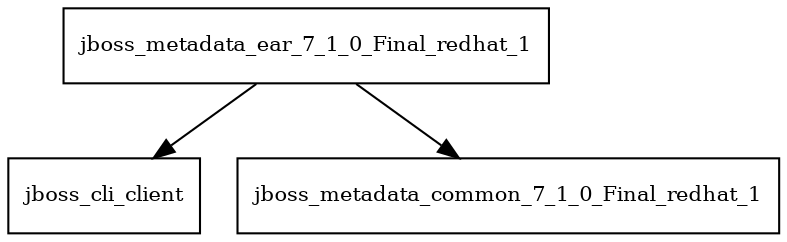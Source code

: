 digraph jboss_metadata_ear_7_1_0_Final_redhat_1_dependencies {
  node [shape = box, fontsize=10.0];
  jboss_metadata_ear_7_1_0_Final_redhat_1 -> jboss_cli_client;
  jboss_metadata_ear_7_1_0_Final_redhat_1 -> jboss_metadata_common_7_1_0_Final_redhat_1;
}
